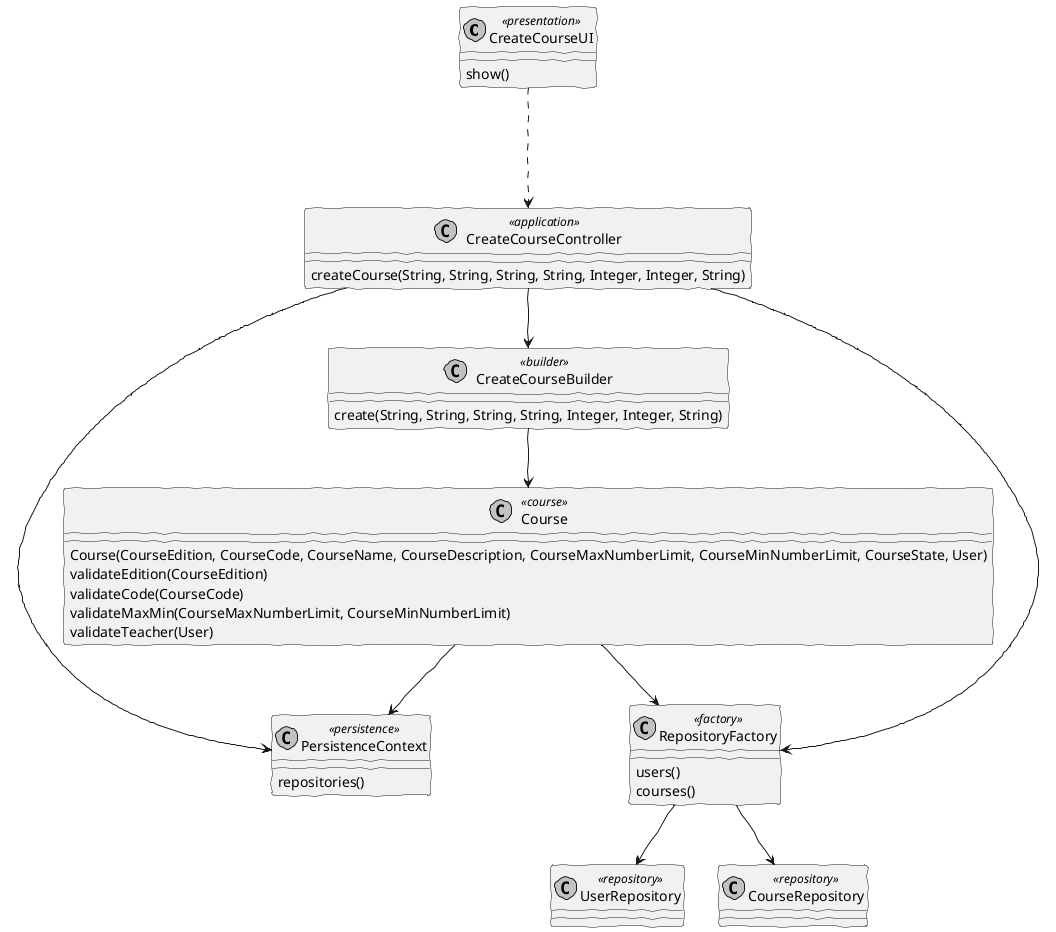 @startuml
'https://plantuml.com/class-diagram

skinparam handwritten true
skinparam monochrome true
skinparam packageStyle rect
skinparam defaultFontName FG Virgil
skinparam shadowing false

class CreateCourseUI <<presentation>>
class CreateCourseController<<application>>
class CreateCourseBuilder<<builder>>
class Course<<course>>
class PersistenceContext<<persistence>>
class RepositoryFactory<<factory>>
class UserRepository <<repository>>
class CourseRepository <<repository>>
class Course <<course>>

class CreateCourseUI{
show()
}

class CreateCourseController{
createCourse(String, String, String, String, Integer, Integer, String)
}

class CreateCourseBuilder{
create(String, String, String, String, Integer, Integer, String)
}

class Course{
Course(CourseEdition, CourseCode, CourseName, CourseDescription, CourseMaxNumberLimit, CourseMinNumberLimit, CourseState, User)
validateEdition(CourseEdition)
validateCode(CourseCode)
validateMaxMin(CourseMaxNumberLimit, CourseMinNumberLimit)
validateTeacher(User)
}

class PersistenceContext{
repositories()
}

class RepositoryFactory{
users()
courses()
}
CreateCourseUI -.-> CreateCourseController

CreateCourseController --> CreateCourseBuilder
CreateCourseController --> PersistenceContext
CreateCourseController --> RepositoryFactory

CreateCourseBuilder --> Course

Course --> PersistenceContext
Course --> RepositoryFactory

RepositoryFactory --> UserRepository
RepositoryFactory --> CourseRepository
@enduml